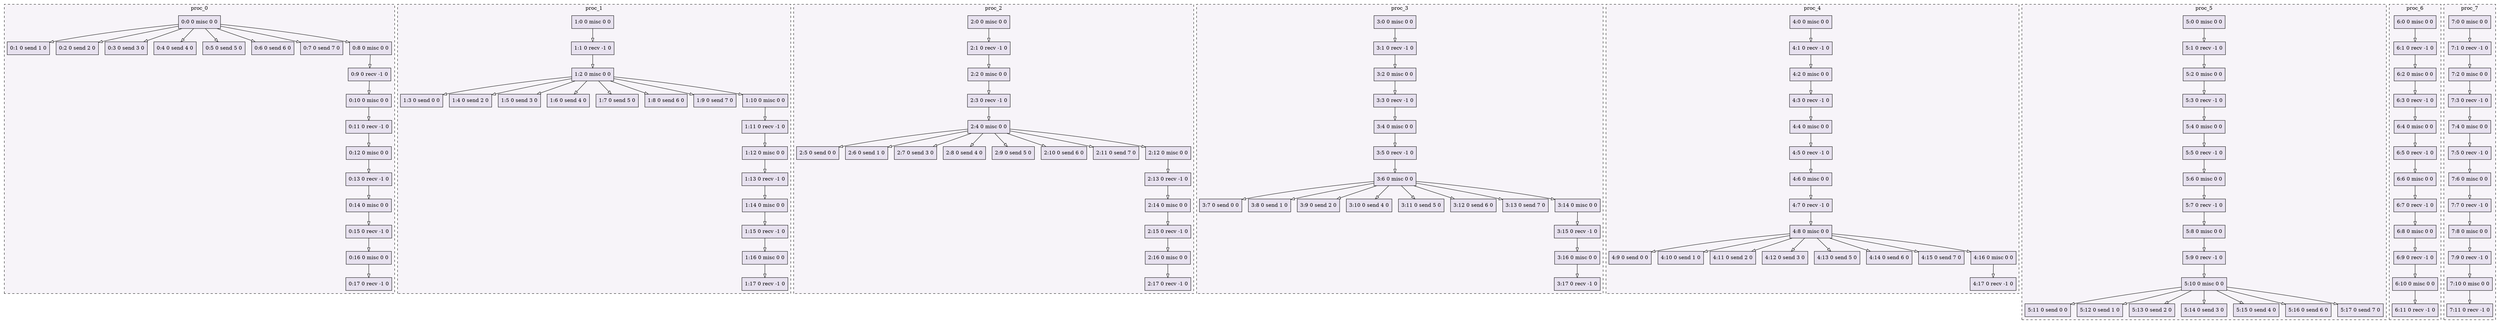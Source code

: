 digraph{node[shape=record style=filled colorscheme=purd9 fillcolor=2];subgraph cluster0{style=dashed;colorscheme=purd9;bgcolor=1;edge[arrowhead=empty];label=proc_0;0[label="0:0 0 misc 0 0"];1[label="0:1 0 send 1 0"];2[label="0:2 0 send 2 0"];3[label="0:3 0 send 3 0"];4[label="0:4 0 send 4 0"];5[label="0:5 0 send 5 0"];6[label="0:6 0 send 6 0"];7[label="0:7 0 send 7 0"];8[label="0:8 0 misc 0 0"];9[label="0:9 0 recv -1 0"];10[label="0:10 0 misc 0 0"];11[label="0:11 0 recv -1 0"];12[label="0:12 0 misc 0 0"];13[label="0:13 0 recv -1 0"];14[label="0:14 0 misc 0 0"];15[label="0:15 0 recv -1 0"];16[label="0:16 0 misc 0 0"];17[label="0:17 0 recv -1 0"];0->1;0->2;0->3;0->4;0->5;0->6;0->7;0->8;8->9;9->10;10->11;11->12;12->13;13->14;14->15;15->16;16->17;}subgraph cluster1{style=dashed;colorscheme=purd9;bgcolor=1;edge[arrowhead=empty];label=proc_1;18[label="1:0 0 misc 0 0"];19[label="1:1 0 recv -1 0"];20[label="1:2 0 misc 0 0"];21[label="1:3 0 send 0 0"];22[label="1:4 0 send 2 0"];23[label="1:5 0 send 3 0"];24[label="1:6 0 send 4 0"];25[label="1:7 0 send 5 0"];26[label="1:8 0 send 6 0"];27[label="1:9 0 send 7 0"];28[label="1:10 0 misc 0 0"];29[label="1:11 0 recv -1 0"];30[label="1:12 0 misc 0 0"];31[label="1:13 0 recv -1 0"];32[label="1:14 0 misc 0 0"];33[label="1:15 0 recv -1 0"];34[label="1:16 0 misc 0 0"];35[label="1:17 0 recv -1 0"];18->19;19->20;20->21;20->22;20->23;20->24;20->25;20->26;20->27;20->28;28->29;29->30;30->31;31->32;32->33;33->34;34->35;}subgraph cluster2{style=dashed;colorscheme=purd9;bgcolor=1;edge[arrowhead=empty];label=proc_2;36[label="2:0 0 misc 0 0"];37[label="2:1 0 recv -1 0"];38[label="2:2 0 misc 0 0"];39[label="2:3 0 recv -1 0"];40[label="2:4 0 misc 0 0"];41[label="2:5 0 send 0 0"];42[label="2:6 0 send 1 0"];43[label="2:7 0 send 3 0"];44[label="2:8 0 send 4 0"];45[label="2:9 0 send 5 0"];46[label="2:10 0 send 6 0"];47[label="2:11 0 send 7 0"];48[label="2:12 0 misc 0 0"];49[label="2:13 0 recv -1 0"];50[label="2:14 0 misc 0 0"];51[label="2:15 0 recv -1 0"];52[label="2:16 0 misc 0 0"];53[label="2:17 0 recv -1 0"];36->37;37->38;38->39;39->40;40->41;40->42;40->43;40->44;40->45;40->46;40->47;40->48;48->49;49->50;50->51;51->52;52->53;}subgraph cluster3{style=dashed;colorscheme=purd9;bgcolor=1;edge[arrowhead=empty];label=proc_3;54[label="3:0 0 misc 0 0"];55[label="3:1 0 recv -1 0"];56[label="3:2 0 misc 0 0"];57[label="3:3 0 recv -1 0"];58[label="3:4 0 misc 0 0"];59[label="3:5 0 recv -1 0"];60[label="3:6 0 misc 0 0"];61[label="3:7 0 send 0 0"];62[label="3:8 0 send 1 0"];63[label="3:9 0 send 2 0"];64[label="3:10 0 send 4 0"];65[label="3:11 0 send 5 0"];66[label="3:12 0 send 6 0"];67[label="3:13 0 send 7 0"];68[label="3:14 0 misc 0 0"];69[label="3:15 0 recv -1 0"];70[label="3:16 0 misc 0 0"];71[label="3:17 0 recv -1 0"];54->55;55->56;56->57;57->58;58->59;59->60;60->61;60->62;60->63;60->64;60->65;60->66;60->67;60->68;68->69;69->70;70->71;}subgraph cluster4{style=dashed;colorscheme=purd9;bgcolor=1;edge[arrowhead=empty];label=proc_4;72[label="4:0 0 misc 0 0"];73[label="4:1 0 recv -1 0"];74[label="4:2 0 misc 0 0"];75[label="4:3 0 recv -1 0"];76[label="4:4 0 misc 0 0"];77[label="4:5 0 recv -1 0"];78[label="4:6 0 misc 0 0"];79[label="4:7 0 recv -1 0"];80[label="4:8 0 misc 0 0"];81[label="4:9 0 send 0 0"];82[label="4:10 0 send 1 0"];83[label="4:11 0 send 2 0"];84[label="4:12 0 send 3 0"];85[label="4:13 0 send 5 0"];86[label="4:14 0 send 6 0"];87[label="4:15 0 send 7 0"];88[label="4:16 0 misc 0 0"];89[label="4:17 0 recv -1 0"];72->73;73->74;74->75;75->76;76->77;77->78;78->79;79->80;80->81;80->82;80->83;80->84;80->85;80->86;80->87;80->88;88->89;}subgraph cluster5{style=dashed;colorscheme=purd9;bgcolor=1;edge[arrowhead=empty];label=proc_5;90[label="5:0 0 misc 0 0"];91[label="5:1 0 recv -1 0"];92[label="5:2 0 misc 0 0"];93[label="5:3 0 recv -1 0"];94[label="5:4 0 misc 0 0"];95[label="5:5 0 recv -1 0"];96[label="5:6 0 misc 0 0"];97[label="5:7 0 recv -1 0"];98[label="5:8 0 misc 0 0"];99[label="5:9 0 recv -1 0"];100[label="5:10 0 misc 0 0"];101[label="5:11 0 send 0 0"];102[label="5:12 0 send 1 0"];103[label="5:13 0 send 2 0"];104[label="5:14 0 send 3 0"];105[label="5:15 0 send 4 0"];106[label="5:16 0 send 6 0"];107[label="5:17 0 send 7 0"];90->91;91->92;92->93;93->94;94->95;95->96;96->97;97->98;98->99;99->100;100->101;100->102;100->103;100->104;100->105;100->106;100->107;}subgraph cluster6{style=dashed;colorscheme=purd9;bgcolor=1;edge[arrowhead=empty];label=proc_6;108[label="6:0 0 misc 0 0"];109[label="6:1 0 recv -1 0"];110[label="6:2 0 misc 0 0"];111[label="6:3 0 recv -1 0"];112[label="6:4 0 misc 0 0"];113[label="6:5 0 recv -1 0"];114[label="6:6 0 misc 0 0"];115[label="6:7 0 recv -1 0"];116[label="6:8 0 misc 0 0"];117[label="6:9 0 recv -1 0"];118[label="6:10 0 misc 0 0"];119[label="6:11 0 recv -1 0"];108->109;109->110;110->111;111->112;112->113;113->114;114->115;115->116;116->117;117->118;118->119;}subgraph cluster7{style=dashed;colorscheme=purd9;bgcolor=1;edge[arrowhead=empty];label=proc_7;120[label="7:0 0 misc 0 0"];121[label="7:1 0 recv -1 0"];122[label="7:2 0 misc 0 0"];123[label="7:3 0 recv -1 0"];124[label="7:4 0 misc 0 0"];125[label="7:5 0 recv -1 0"];126[label="7:6 0 misc 0 0"];127[label="7:7 0 recv -1 0"];128[label="7:8 0 misc 0 0"];129[label="7:9 0 recv -1 0"];130[label="7:10 0 misc 0 0"];131[label="7:11 0 recv -1 0"];120->121;121->122;122->123;123->124;124->125;125->126;126->127;127->128;128->129;129->130;130->131;}}